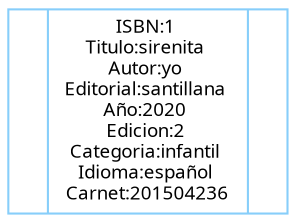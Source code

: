 digraph matriz{
 rankdir=TB;
node [ shape=ellipse fontsize=9 color= lightskyblue fontname = Verdana ];
edge [];
Nodosirenita1[shape = record fillcolor= lightskyblue,label="<p0>|<cont1>ISBN:1    \nTitulo:sirenita    \nAutor:yo    \nEditorial:santillana    \nAño:2020    \nEdicion:2    \nCategoria:infantil    \nIdioma:español    \nCarnet:201504236    |<p1>
"];
}